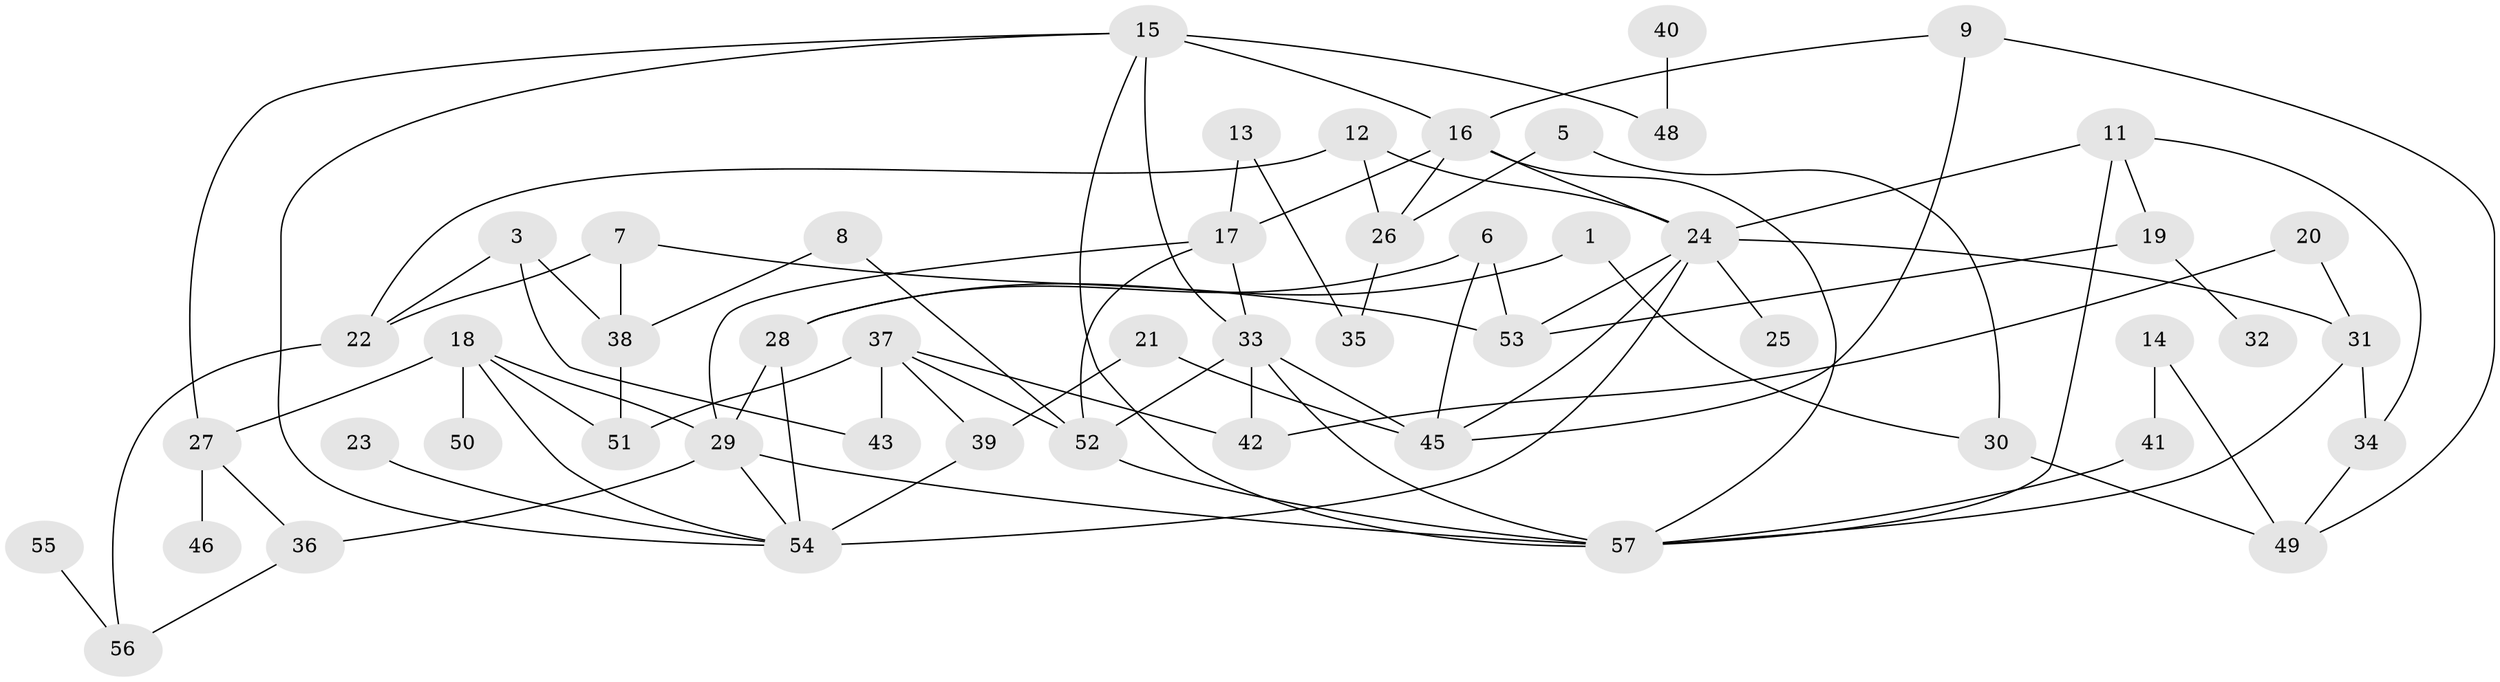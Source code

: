 // original degree distribution, {5: 0.07894736842105263, 3: 0.23684210526315788, 6: 0.06140350877192982, 2: 0.2543859649122807, 4: 0.12280701754385964, 1: 0.21052631578947367, 0: 0.03508771929824561}
// Generated by graph-tools (version 1.1) at 2025/00/03/09/25 03:00:54]
// undirected, 52 vertices, 88 edges
graph export_dot {
graph [start="1"]
  node [color=gray90,style=filled];
  1;
  3;
  5;
  6;
  7;
  8;
  9;
  11;
  12;
  13;
  14;
  15;
  16;
  17;
  18;
  19;
  20;
  21;
  22;
  23;
  24;
  25;
  26;
  27;
  28;
  29;
  30;
  31;
  32;
  33;
  34;
  35;
  36;
  37;
  38;
  39;
  40;
  41;
  42;
  43;
  45;
  46;
  48;
  49;
  50;
  51;
  52;
  53;
  54;
  55;
  56;
  57;
  1 -- 28 [weight=1.0];
  1 -- 30 [weight=1.0];
  3 -- 22 [weight=1.0];
  3 -- 38 [weight=1.0];
  3 -- 43 [weight=1.0];
  5 -- 26 [weight=1.0];
  5 -- 30 [weight=1.0];
  6 -- 28 [weight=1.0];
  6 -- 45 [weight=1.0];
  6 -- 53 [weight=1.0];
  7 -- 22 [weight=1.0];
  7 -- 38 [weight=2.0];
  7 -- 53 [weight=1.0];
  8 -- 38 [weight=1.0];
  8 -- 52 [weight=1.0];
  9 -- 16 [weight=1.0];
  9 -- 45 [weight=1.0];
  9 -- 49 [weight=1.0];
  11 -- 19 [weight=1.0];
  11 -- 24 [weight=1.0];
  11 -- 34 [weight=1.0];
  11 -- 57 [weight=1.0];
  12 -- 22 [weight=1.0];
  12 -- 24 [weight=1.0];
  12 -- 26 [weight=1.0];
  13 -- 17 [weight=1.0];
  13 -- 35 [weight=1.0];
  14 -- 41 [weight=1.0];
  14 -- 49 [weight=1.0];
  15 -- 16 [weight=2.0];
  15 -- 27 [weight=1.0];
  15 -- 33 [weight=1.0];
  15 -- 48 [weight=1.0];
  15 -- 54 [weight=1.0];
  15 -- 57 [weight=1.0];
  16 -- 17 [weight=1.0];
  16 -- 24 [weight=1.0];
  16 -- 26 [weight=1.0];
  16 -- 57 [weight=2.0];
  17 -- 29 [weight=1.0];
  17 -- 33 [weight=1.0];
  17 -- 52 [weight=1.0];
  18 -- 27 [weight=1.0];
  18 -- 29 [weight=1.0];
  18 -- 50 [weight=1.0];
  18 -- 51 [weight=1.0];
  18 -- 54 [weight=1.0];
  19 -- 32 [weight=1.0];
  19 -- 53 [weight=1.0];
  20 -- 31 [weight=1.0];
  20 -- 42 [weight=1.0];
  21 -- 39 [weight=1.0];
  21 -- 45 [weight=1.0];
  22 -- 56 [weight=1.0];
  23 -- 54 [weight=1.0];
  24 -- 25 [weight=1.0];
  24 -- 31 [weight=1.0];
  24 -- 45 [weight=1.0];
  24 -- 53 [weight=1.0];
  24 -- 54 [weight=2.0];
  26 -- 35 [weight=1.0];
  27 -- 36 [weight=1.0];
  27 -- 46 [weight=1.0];
  28 -- 29 [weight=1.0];
  28 -- 54 [weight=1.0];
  29 -- 36 [weight=1.0];
  29 -- 54 [weight=1.0];
  29 -- 57 [weight=2.0];
  30 -- 49 [weight=2.0];
  31 -- 34 [weight=1.0];
  31 -- 57 [weight=1.0];
  33 -- 42 [weight=1.0];
  33 -- 45 [weight=1.0];
  33 -- 52 [weight=1.0];
  33 -- 57 [weight=1.0];
  34 -- 49 [weight=1.0];
  36 -- 56 [weight=1.0];
  37 -- 39 [weight=1.0];
  37 -- 42 [weight=1.0];
  37 -- 43 [weight=1.0];
  37 -- 51 [weight=1.0];
  37 -- 52 [weight=1.0];
  38 -- 51 [weight=1.0];
  39 -- 54 [weight=2.0];
  40 -- 48 [weight=1.0];
  41 -- 57 [weight=1.0];
  52 -- 57 [weight=1.0];
  55 -- 56 [weight=1.0];
}

